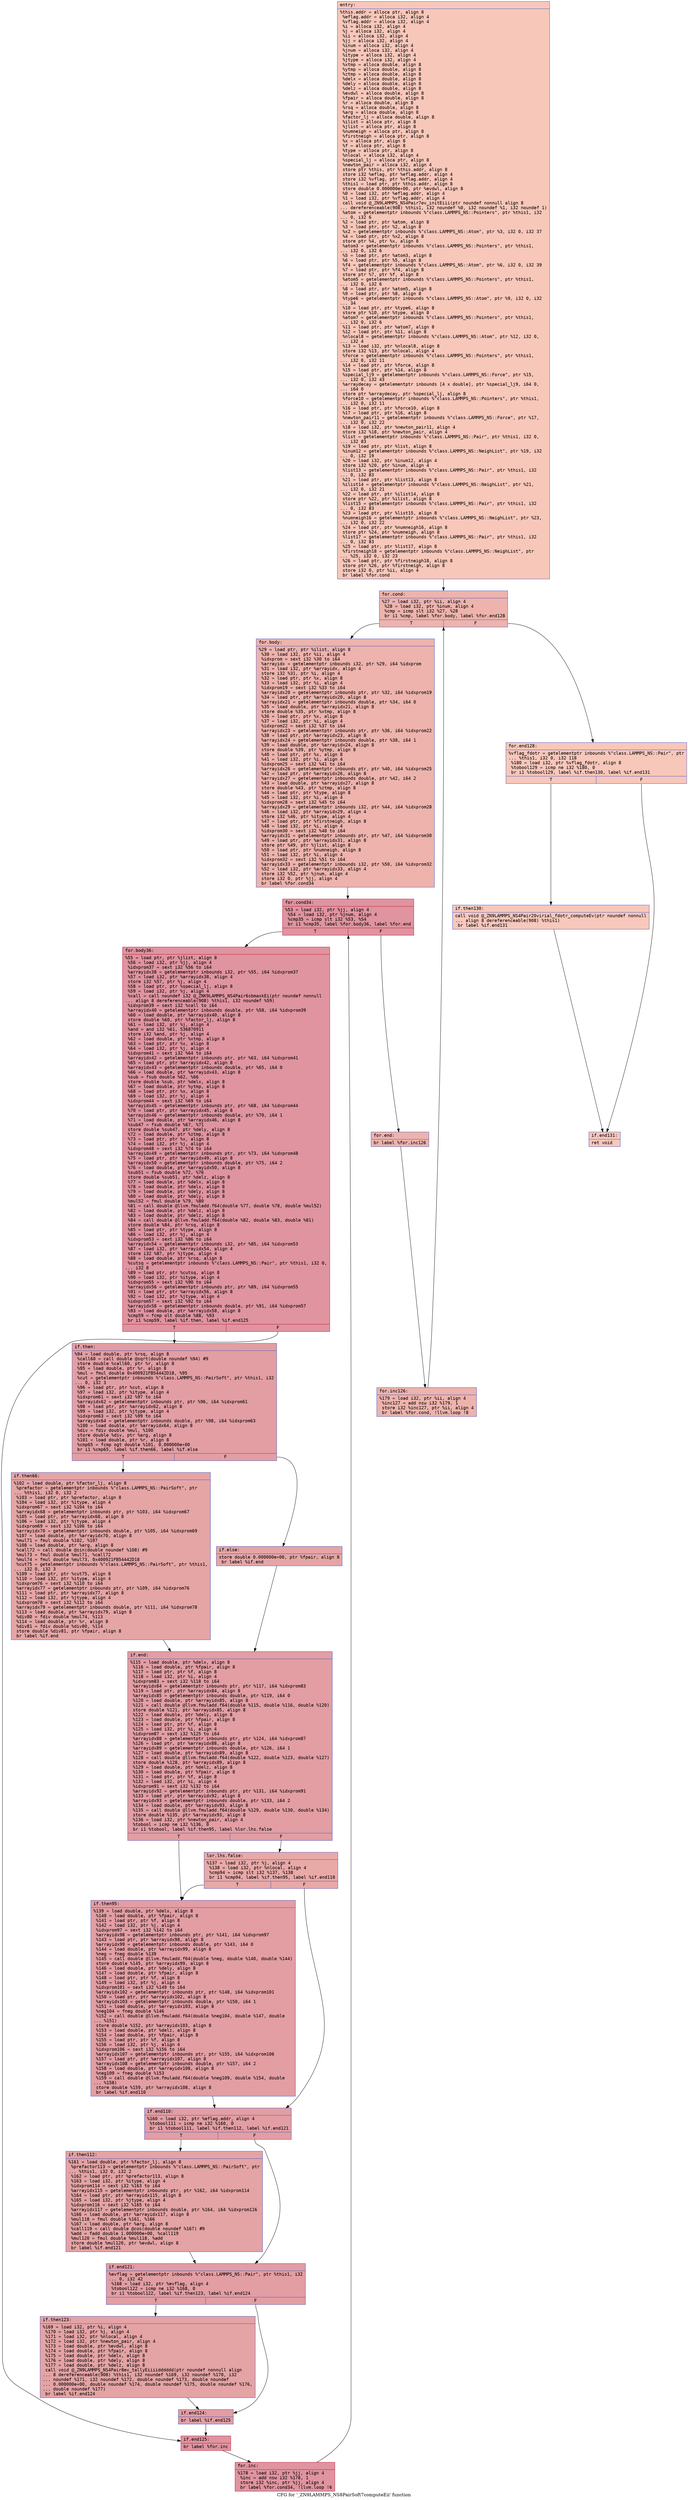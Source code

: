 digraph "CFG for '_ZN9LAMMPS_NS8PairSoft7computeEii' function" {
	label="CFG for '_ZN9LAMMPS_NS8PairSoft7computeEii' function";

	Node0x55bdb03b59f0 [shape=record,color="#3d50c3ff", style=filled, fillcolor="#ec7f6370" fontname="Courier",label="{entry:\l|  %this.addr = alloca ptr, align 8\l  %eflag.addr = alloca i32, align 4\l  %vflag.addr = alloca i32, align 4\l  %i = alloca i32, align 4\l  %j = alloca i32, align 4\l  %ii = alloca i32, align 4\l  %jj = alloca i32, align 4\l  %inum = alloca i32, align 4\l  %jnum = alloca i32, align 4\l  %itype = alloca i32, align 4\l  %jtype = alloca i32, align 4\l  %xtmp = alloca double, align 8\l  %ytmp = alloca double, align 8\l  %ztmp = alloca double, align 8\l  %delx = alloca double, align 8\l  %dely = alloca double, align 8\l  %delz = alloca double, align 8\l  %evdwl = alloca double, align 8\l  %fpair = alloca double, align 8\l  %r = alloca double, align 8\l  %rsq = alloca double, align 8\l  %arg = alloca double, align 8\l  %factor_lj = alloca double, align 8\l  %ilist = alloca ptr, align 8\l  %jlist = alloca ptr, align 8\l  %numneigh = alloca ptr, align 8\l  %firstneigh = alloca ptr, align 8\l  %x = alloca ptr, align 8\l  %f = alloca ptr, align 8\l  %type = alloca ptr, align 8\l  %nlocal = alloca i32, align 4\l  %special_lj = alloca ptr, align 8\l  %newton_pair = alloca i32, align 4\l  store ptr %this, ptr %this.addr, align 8\l  store i32 %eflag, ptr %eflag.addr, align 4\l  store i32 %vflag, ptr %vflag.addr, align 4\l  %this1 = load ptr, ptr %this.addr, align 8\l  store double 0.000000e+00, ptr %evdwl, align 8\l  %0 = load i32, ptr %eflag.addr, align 4\l  %1 = load i32, ptr %vflag.addr, align 4\l  call void @_ZN9LAMMPS_NS4Pair7ev_initEiii(ptr noundef nonnull align 8\l... dereferenceable(908) %this1, i32 noundef %0, i32 noundef %1, i32 noundef 1)\l  %atom = getelementptr inbounds %\"class.LAMMPS_NS::Pointers\", ptr %this1, i32\l... 0, i32 6\l  %2 = load ptr, ptr %atom, align 8\l  %3 = load ptr, ptr %2, align 8\l  %x2 = getelementptr inbounds %\"class.LAMMPS_NS::Atom\", ptr %3, i32 0, i32 37\l  %4 = load ptr, ptr %x2, align 8\l  store ptr %4, ptr %x, align 8\l  %atom3 = getelementptr inbounds %\"class.LAMMPS_NS::Pointers\", ptr %this1,\l... i32 0, i32 6\l  %5 = load ptr, ptr %atom3, align 8\l  %6 = load ptr, ptr %5, align 8\l  %f4 = getelementptr inbounds %\"class.LAMMPS_NS::Atom\", ptr %6, i32 0, i32 39\l  %7 = load ptr, ptr %f4, align 8\l  store ptr %7, ptr %f, align 8\l  %atom5 = getelementptr inbounds %\"class.LAMMPS_NS::Pointers\", ptr %this1,\l... i32 0, i32 6\l  %8 = load ptr, ptr %atom5, align 8\l  %9 = load ptr, ptr %8, align 8\l  %type6 = getelementptr inbounds %\"class.LAMMPS_NS::Atom\", ptr %9, i32 0, i32\l... 34\l  %10 = load ptr, ptr %type6, align 8\l  store ptr %10, ptr %type, align 8\l  %atom7 = getelementptr inbounds %\"class.LAMMPS_NS::Pointers\", ptr %this1,\l... i32 0, i32 6\l  %11 = load ptr, ptr %atom7, align 8\l  %12 = load ptr, ptr %11, align 8\l  %nlocal8 = getelementptr inbounds %\"class.LAMMPS_NS::Atom\", ptr %12, i32 0,\l... i32 4\l  %13 = load i32, ptr %nlocal8, align 8\l  store i32 %13, ptr %nlocal, align 4\l  %force = getelementptr inbounds %\"class.LAMMPS_NS::Pointers\", ptr %this1,\l... i32 0, i32 11\l  %14 = load ptr, ptr %force, align 8\l  %15 = load ptr, ptr %14, align 8\l  %special_lj9 = getelementptr inbounds %\"class.LAMMPS_NS::Force\", ptr %15,\l... i32 0, i32 43\l  %arraydecay = getelementptr inbounds [4 x double], ptr %special_lj9, i64 0,\l... i64 0\l  store ptr %arraydecay, ptr %special_lj, align 8\l  %force10 = getelementptr inbounds %\"class.LAMMPS_NS::Pointers\", ptr %this1,\l... i32 0, i32 11\l  %16 = load ptr, ptr %force10, align 8\l  %17 = load ptr, ptr %16, align 8\l  %newton_pair11 = getelementptr inbounds %\"class.LAMMPS_NS::Force\", ptr %17,\l... i32 0, i32 22\l  %18 = load i32, ptr %newton_pair11, align 4\l  store i32 %18, ptr %newton_pair, align 4\l  %list = getelementptr inbounds %\"class.LAMMPS_NS::Pair\", ptr %this1, i32 0,\l... i32 83\l  %19 = load ptr, ptr %list, align 8\l  %inum12 = getelementptr inbounds %\"class.LAMMPS_NS::NeighList\", ptr %19, i32\l... 0, i32 19\l  %20 = load i32, ptr %inum12, align 4\l  store i32 %20, ptr %inum, align 4\l  %list13 = getelementptr inbounds %\"class.LAMMPS_NS::Pair\", ptr %this1, i32\l... 0, i32 83\l  %21 = load ptr, ptr %list13, align 8\l  %ilist14 = getelementptr inbounds %\"class.LAMMPS_NS::NeighList\", ptr %21,\l... i32 0, i32 21\l  %22 = load ptr, ptr %ilist14, align 8\l  store ptr %22, ptr %ilist, align 8\l  %list15 = getelementptr inbounds %\"class.LAMMPS_NS::Pair\", ptr %this1, i32\l... 0, i32 83\l  %23 = load ptr, ptr %list15, align 8\l  %numneigh16 = getelementptr inbounds %\"class.LAMMPS_NS::NeighList\", ptr %23,\l... i32 0, i32 22\l  %24 = load ptr, ptr %numneigh16, align 8\l  store ptr %24, ptr %numneigh, align 8\l  %list17 = getelementptr inbounds %\"class.LAMMPS_NS::Pair\", ptr %this1, i32\l... 0, i32 83\l  %25 = load ptr, ptr %list17, align 8\l  %firstneigh18 = getelementptr inbounds %\"class.LAMMPS_NS::NeighList\", ptr\l... %25, i32 0, i32 23\l  %26 = load ptr, ptr %firstneigh18, align 8\l  store ptr %26, ptr %firstneigh, align 8\l  store i32 0, ptr %ii, align 4\l  br label %for.cond\l}"];
	Node0x55bdb03b59f0 -> Node0x55bdb03bb920[tooltip="entry -> for.cond\nProbability 100.00%" ];
	Node0x55bdb03bb920 [shape=record,color="#3d50c3ff", style=filled, fillcolor="#d6524470" fontname="Courier",label="{for.cond:\l|  %27 = load i32, ptr %ii, align 4\l  %28 = load i32, ptr %inum, align 4\l  %cmp = icmp slt i32 %27, %28\l  br i1 %cmp, label %for.body, label %for.end128\l|{<s0>T|<s1>F}}"];
	Node0x55bdb03bb920:s0 -> Node0x55bdb03bbbc0[tooltip="for.cond -> for.body\nProbability 96.88%" ];
	Node0x55bdb03bb920:s1 -> Node0x55bdb03bbc40[tooltip="for.cond -> for.end128\nProbability 3.12%" ];
	Node0x55bdb03bbbc0 [shape=record,color="#3d50c3ff", style=filled, fillcolor="#d6524470" fontname="Courier",label="{for.body:\l|  %29 = load ptr, ptr %ilist, align 8\l  %30 = load i32, ptr %ii, align 4\l  %idxprom = sext i32 %30 to i64\l  %arrayidx = getelementptr inbounds i32, ptr %29, i64 %idxprom\l  %31 = load i32, ptr %arrayidx, align 4\l  store i32 %31, ptr %i, align 4\l  %32 = load ptr, ptr %x, align 8\l  %33 = load i32, ptr %i, align 4\l  %idxprom19 = sext i32 %33 to i64\l  %arrayidx20 = getelementptr inbounds ptr, ptr %32, i64 %idxprom19\l  %34 = load ptr, ptr %arrayidx20, align 8\l  %arrayidx21 = getelementptr inbounds double, ptr %34, i64 0\l  %35 = load double, ptr %arrayidx21, align 8\l  store double %35, ptr %xtmp, align 8\l  %36 = load ptr, ptr %x, align 8\l  %37 = load i32, ptr %i, align 4\l  %idxprom22 = sext i32 %37 to i64\l  %arrayidx23 = getelementptr inbounds ptr, ptr %36, i64 %idxprom22\l  %38 = load ptr, ptr %arrayidx23, align 8\l  %arrayidx24 = getelementptr inbounds double, ptr %38, i64 1\l  %39 = load double, ptr %arrayidx24, align 8\l  store double %39, ptr %ytmp, align 8\l  %40 = load ptr, ptr %x, align 8\l  %41 = load i32, ptr %i, align 4\l  %idxprom25 = sext i32 %41 to i64\l  %arrayidx26 = getelementptr inbounds ptr, ptr %40, i64 %idxprom25\l  %42 = load ptr, ptr %arrayidx26, align 8\l  %arrayidx27 = getelementptr inbounds double, ptr %42, i64 2\l  %43 = load double, ptr %arrayidx27, align 8\l  store double %43, ptr %ztmp, align 8\l  %44 = load ptr, ptr %type, align 8\l  %45 = load i32, ptr %i, align 4\l  %idxprom28 = sext i32 %45 to i64\l  %arrayidx29 = getelementptr inbounds i32, ptr %44, i64 %idxprom28\l  %46 = load i32, ptr %arrayidx29, align 4\l  store i32 %46, ptr %itype, align 4\l  %47 = load ptr, ptr %firstneigh, align 8\l  %48 = load i32, ptr %i, align 4\l  %idxprom30 = sext i32 %48 to i64\l  %arrayidx31 = getelementptr inbounds ptr, ptr %47, i64 %idxprom30\l  %49 = load ptr, ptr %arrayidx31, align 8\l  store ptr %49, ptr %jlist, align 8\l  %50 = load ptr, ptr %numneigh, align 8\l  %51 = load i32, ptr %i, align 4\l  %idxprom32 = sext i32 %51 to i64\l  %arrayidx33 = getelementptr inbounds i32, ptr %50, i64 %idxprom32\l  %52 = load i32, ptr %arrayidx33, align 4\l  store i32 %52, ptr %jnum, align 4\l  store i32 0, ptr %jj, align 4\l  br label %for.cond34\l}"];
	Node0x55bdb03bbbc0 -> Node0x55bdb03be320[tooltip="for.body -> for.cond34\nProbability 100.00%" ];
	Node0x55bdb03be320 [shape=record,color="#b70d28ff", style=filled, fillcolor="#b70d2870" fontname="Courier",label="{for.cond34:\l|  %53 = load i32, ptr %jj, align 4\l  %54 = load i32, ptr %jnum, align 4\l  %cmp35 = icmp slt i32 %53, %54\l  br i1 %cmp35, label %for.body36, label %for.end\l|{<s0>T|<s1>F}}"];
	Node0x55bdb03be320:s0 -> Node0x55bdb03be5c0[tooltip="for.cond34 -> for.body36\nProbability 96.88%" ];
	Node0x55bdb03be320:s1 -> Node0x55bdb03be640[tooltip="for.cond34 -> for.end\nProbability 3.12%" ];
	Node0x55bdb03be5c0 [shape=record,color="#b70d28ff", style=filled, fillcolor="#b70d2870" fontname="Courier",label="{for.body36:\l|  %55 = load ptr, ptr %jlist, align 8\l  %56 = load i32, ptr %jj, align 4\l  %idxprom37 = sext i32 %56 to i64\l  %arrayidx38 = getelementptr inbounds i32, ptr %55, i64 %idxprom37\l  %57 = load i32, ptr %arrayidx38, align 4\l  store i32 %57, ptr %j, align 4\l  %58 = load ptr, ptr %special_lj, align 8\l  %59 = load i32, ptr %j, align 4\l  %call = call noundef i32 @_ZNK9LAMMPS_NS4Pair6sbmaskEi(ptr noundef nonnull\l... align 8 dereferenceable(908) %this1, i32 noundef %59)\l  %idxprom39 = sext i32 %call to i64\l  %arrayidx40 = getelementptr inbounds double, ptr %58, i64 %idxprom39\l  %60 = load double, ptr %arrayidx40, align 8\l  store double %60, ptr %factor_lj, align 8\l  %61 = load i32, ptr %j, align 4\l  %and = and i32 %61, 536870911\l  store i32 %and, ptr %j, align 4\l  %62 = load double, ptr %xtmp, align 8\l  %63 = load ptr, ptr %x, align 8\l  %64 = load i32, ptr %j, align 4\l  %idxprom41 = sext i32 %64 to i64\l  %arrayidx42 = getelementptr inbounds ptr, ptr %63, i64 %idxprom41\l  %65 = load ptr, ptr %arrayidx42, align 8\l  %arrayidx43 = getelementptr inbounds double, ptr %65, i64 0\l  %66 = load double, ptr %arrayidx43, align 8\l  %sub = fsub double %62, %66\l  store double %sub, ptr %delx, align 8\l  %67 = load double, ptr %ytmp, align 8\l  %68 = load ptr, ptr %x, align 8\l  %69 = load i32, ptr %j, align 4\l  %idxprom44 = sext i32 %69 to i64\l  %arrayidx45 = getelementptr inbounds ptr, ptr %68, i64 %idxprom44\l  %70 = load ptr, ptr %arrayidx45, align 8\l  %arrayidx46 = getelementptr inbounds double, ptr %70, i64 1\l  %71 = load double, ptr %arrayidx46, align 8\l  %sub47 = fsub double %67, %71\l  store double %sub47, ptr %dely, align 8\l  %72 = load double, ptr %ztmp, align 8\l  %73 = load ptr, ptr %x, align 8\l  %74 = load i32, ptr %j, align 4\l  %idxprom48 = sext i32 %74 to i64\l  %arrayidx49 = getelementptr inbounds ptr, ptr %73, i64 %idxprom48\l  %75 = load ptr, ptr %arrayidx49, align 8\l  %arrayidx50 = getelementptr inbounds double, ptr %75, i64 2\l  %76 = load double, ptr %arrayidx50, align 8\l  %sub51 = fsub double %72, %76\l  store double %sub51, ptr %delz, align 8\l  %77 = load double, ptr %delx, align 8\l  %78 = load double, ptr %delx, align 8\l  %79 = load double, ptr %dely, align 8\l  %80 = load double, ptr %dely, align 8\l  %mul52 = fmul double %79, %80\l  %81 = call double @llvm.fmuladd.f64(double %77, double %78, double %mul52)\l  %82 = load double, ptr %delz, align 8\l  %83 = load double, ptr %delz, align 8\l  %84 = call double @llvm.fmuladd.f64(double %82, double %83, double %81)\l  store double %84, ptr %rsq, align 8\l  %85 = load ptr, ptr %type, align 8\l  %86 = load i32, ptr %j, align 4\l  %idxprom53 = sext i32 %86 to i64\l  %arrayidx54 = getelementptr inbounds i32, ptr %85, i64 %idxprom53\l  %87 = load i32, ptr %arrayidx54, align 4\l  store i32 %87, ptr %jtype, align 4\l  %88 = load double, ptr %rsq, align 8\l  %cutsq = getelementptr inbounds %\"class.LAMMPS_NS::Pair\", ptr %this1, i32 0,\l... i32 8\l  %89 = load ptr, ptr %cutsq, align 8\l  %90 = load i32, ptr %itype, align 4\l  %idxprom55 = sext i32 %90 to i64\l  %arrayidx56 = getelementptr inbounds ptr, ptr %89, i64 %idxprom55\l  %91 = load ptr, ptr %arrayidx56, align 8\l  %92 = load i32, ptr %jtype, align 4\l  %idxprom57 = sext i32 %92 to i64\l  %arrayidx58 = getelementptr inbounds double, ptr %91, i64 %idxprom57\l  %93 = load double, ptr %arrayidx58, align 8\l  %cmp59 = fcmp olt double %88, %93\l  br i1 %cmp59, label %if.then, label %if.end125\l|{<s0>T|<s1>F}}"];
	Node0x55bdb03be5c0:s0 -> Node0x55bdb03b6500[tooltip="for.body36 -> if.then\nProbability 50.00%" ];
	Node0x55bdb03be5c0:s1 -> Node0x55bdb03b6570[tooltip="for.body36 -> if.end125\nProbability 50.00%" ];
	Node0x55bdb03b6500 [shape=record,color="#3d50c3ff", style=filled, fillcolor="#be242e70" fontname="Courier",label="{if.then:\l|  %94 = load double, ptr %rsq, align 8\l  %call60 = call double @sqrt(double noundef %94) #9\l  store double %call60, ptr %r, align 8\l  %95 = load double, ptr %r, align 8\l  %mul = fmul double 0x400921FB54442D18, %95\l  %cut = getelementptr inbounds %\"class.LAMMPS_NS::PairSoft\", ptr %this1, i32\l... 0, i32 3\l  %96 = load ptr, ptr %cut, align 8\l  %97 = load i32, ptr %itype, align 4\l  %idxprom61 = sext i32 %97 to i64\l  %arrayidx62 = getelementptr inbounds ptr, ptr %96, i64 %idxprom61\l  %98 = load ptr, ptr %arrayidx62, align 8\l  %99 = load i32, ptr %jtype, align 4\l  %idxprom63 = sext i32 %99 to i64\l  %arrayidx64 = getelementptr inbounds double, ptr %98, i64 %idxprom63\l  %100 = load double, ptr %arrayidx64, align 8\l  %div = fdiv double %mul, %100\l  store double %div, ptr %arg, align 8\l  %101 = load double, ptr %r, align 8\l  %cmp65 = fcmp ogt double %101, 0.000000e+00\l  br i1 %cmp65, label %if.then66, label %if.else\l|{<s0>T|<s1>F}}"];
	Node0x55bdb03b6500:s0 -> Node0x55bdb03bdb10[tooltip="if.then -> if.then66\nProbability 50.00%" ];
	Node0x55bdb03b6500:s1 -> Node0x55bdb03bdb90[tooltip="if.then -> if.else\nProbability 50.00%" ];
	Node0x55bdb03bdb10 [shape=record,color="#3d50c3ff", style=filled, fillcolor="#c5333470" fontname="Courier",label="{if.then66:\l|  %102 = load double, ptr %factor_lj, align 8\l  %prefactor = getelementptr inbounds %\"class.LAMMPS_NS::PairSoft\", ptr\l... %this1, i32 0, i32 2\l  %103 = load ptr, ptr %prefactor, align 8\l  %104 = load i32, ptr %itype, align 4\l  %idxprom67 = sext i32 %104 to i64\l  %arrayidx68 = getelementptr inbounds ptr, ptr %103, i64 %idxprom67\l  %105 = load ptr, ptr %arrayidx68, align 8\l  %106 = load i32, ptr %jtype, align 4\l  %idxprom69 = sext i32 %106 to i64\l  %arrayidx70 = getelementptr inbounds double, ptr %105, i64 %idxprom69\l  %107 = load double, ptr %arrayidx70, align 8\l  %mul71 = fmul double %102, %107\l  %108 = load double, ptr %arg, align 8\l  %call72 = call double @sin(double noundef %108) #9\l  %mul73 = fmul double %mul71, %call72\l  %mul74 = fmul double %mul73, 0x400921FB54442D18\l  %cut75 = getelementptr inbounds %\"class.LAMMPS_NS::PairSoft\", ptr %this1,\l... i32 0, i32 3\l  %109 = load ptr, ptr %cut75, align 8\l  %110 = load i32, ptr %itype, align 4\l  %idxprom76 = sext i32 %110 to i64\l  %arrayidx77 = getelementptr inbounds ptr, ptr %109, i64 %idxprom76\l  %111 = load ptr, ptr %arrayidx77, align 8\l  %112 = load i32, ptr %jtype, align 4\l  %idxprom78 = sext i32 %112 to i64\l  %arrayidx79 = getelementptr inbounds double, ptr %111, i64 %idxprom78\l  %113 = load double, ptr %arrayidx79, align 8\l  %div80 = fdiv double %mul74, %113\l  %114 = load double, ptr %r, align 8\l  %div81 = fdiv double %div80, %114\l  store double %div81, ptr %fpair, align 8\l  br label %if.end\l}"];
	Node0x55bdb03bdb10 -> Node0x55bdb03c5860[tooltip="if.then66 -> if.end\nProbability 100.00%" ];
	Node0x55bdb03bdb90 [shape=record,color="#3d50c3ff", style=filled, fillcolor="#c5333470" fontname="Courier",label="{if.else:\l|  store double 0.000000e+00, ptr %fpair, align 8\l  br label %if.end\l}"];
	Node0x55bdb03bdb90 -> Node0x55bdb03c5860[tooltip="if.else -> if.end\nProbability 100.00%" ];
	Node0x55bdb03c5860 [shape=record,color="#3d50c3ff", style=filled, fillcolor="#be242e70" fontname="Courier",label="{if.end:\l|  %115 = load double, ptr %delx, align 8\l  %116 = load double, ptr %fpair, align 8\l  %117 = load ptr, ptr %f, align 8\l  %118 = load i32, ptr %i, align 4\l  %idxprom83 = sext i32 %118 to i64\l  %arrayidx84 = getelementptr inbounds ptr, ptr %117, i64 %idxprom83\l  %119 = load ptr, ptr %arrayidx84, align 8\l  %arrayidx85 = getelementptr inbounds double, ptr %119, i64 0\l  %120 = load double, ptr %arrayidx85, align 8\l  %121 = call double @llvm.fmuladd.f64(double %115, double %116, double %120)\l  store double %121, ptr %arrayidx85, align 8\l  %122 = load double, ptr %dely, align 8\l  %123 = load double, ptr %fpair, align 8\l  %124 = load ptr, ptr %f, align 8\l  %125 = load i32, ptr %i, align 4\l  %idxprom87 = sext i32 %125 to i64\l  %arrayidx88 = getelementptr inbounds ptr, ptr %124, i64 %idxprom87\l  %126 = load ptr, ptr %arrayidx88, align 8\l  %arrayidx89 = getelementptr inbounds double, ptr %126, i64 1\l  %127 = load double, ptr %arrayidx89, align 8\l  %128 = call double @llvm.fmuladd.f64(double %122, double %123, double %127)\l  store double %128, ptr %arrayidx89, align 8\l  %129 = load double, ptr %delz, align 8\l  %130 = load double, ptr %fpair, align 8\l  %131 = load ptr, ptr %f, align 8\l  %132 = load i32, ptr %i, align 4\l  %idxprom91 = sext i32 %132 to i64\l  %arrayidx92 = getelementptr inbounds ptr, ptr %131, i64 %idxprom91\l  %133 = load ptr, ptr %arrayidx92, align 8\l  %arrayidx93 = getelementptr inbounds double, ptr %133, i64 2\l  %134 = load double, ptr %arrayidx93, align 8\l  %135 = call double @llvm.fmuladd.f64(double %129, double %130, double %134)\l  store double %135, ptr %arrayidx93, align 8\l  %136 = load i32, ptr %newton_pair, align 4\l  %tobool = icmp ne i32 %136, 0\l  br i1 %tobool, label %if.then95, label %lor.lhs.false\l|{<s0>T|<s1>F}}"];
	Node0x55bdb03c5860:s0 -> Node0x55bdb03c6ef0[tooltip="if.end -> if.then95\nProbability 62.50%" ];
	Node0x55bdb03c5860:s1 -> Node0x55bdb03c6f40[tooltip="if.end -> lor.lhs.false\nProbability 37.50%" ];
	Node0x55bdb03c6f40 [shape=record,color="#3d50c3ff", style=filled, fillcolor="#ca3b3770" fontname="Courier",label="{lor.lhs.false:\l|  %137 = load i32, ptr %j, align 4\l  %138 = load i32, ptr %nlocal, align 4\l  %cmp94 = icmp slt i32 %137, %138\l  br i1 %cmp94, label %if.then95, label %if.end110\l|{<s0>T|<s1>F}}"];
	Node0x55bdb03c6f40:s0 -> Node0x55bdb03c6ef0[tooltip="lor.lhs.false -> if.then95\nProbability 50.00%" ];
	Node0x55bdb03c6f40:s1 -> Node0x55bdb03c71d0[tooltip="lor.lhs.false -> if.end110\nProbability 50.00%" ];
	Node0x55bdb03c6ef0 [shape=record,color="#3d50c3ff", style=filled, fillcolor="#be242e70" fontname="Courier",label="{if.then95:\l|  %139 = load double, ptr %delx, align 8\l  %140 = load double, ptr %fpair, align 8\l  %141 = load ptr, ptr %f, align 8\l  %142 = load i32, ptr %j, align 4\l  %idxprom97 = sext i32 %142 to i64\l  %arrayidx98 = getelementptr inbounds ptr, ptr %141, i64 %idxprom97\l  %143 = load ptr, ptr %arrayidx98, align 8\l  %arrayidx99 = getelementptr inbounds double, ptr %143, i64 0\l  %144 = load double, ptr %arrayidx99, align 8\l  %neg = fneg double %139\l  %145 = call double @llvm.fmuladd.f64(double %neg, double %140, double %144)\l  store double %145, ptr %arrayidx99, align 8\l  %146 = load double, ptr %dely, align 8\l  %147 = load double, ptr %fpair, align 8\l  %148 = load ptr, ptr %f, align 8\l  %149 = load i32, ptr %j, align 4\l  %idxprom101 = sext i32 %149 to i64\l  %arrayidx102 = getelementptr inbounds ptr, ptr %148, i64 %idxprom101\l  %150 = load ptr, ptr %arrayidx102, align 8\l  %arrayidx103 = getelementptr inbounds double, ptr %150, i64 1\l  %151 = load double, ptr %arrayidx103, align 8\l  %neg104 = fneg double %146\l  %152 = call double @llvm.fmuladd.f64(double %neg104, double %147, double\l... %151)\l  store double %152, ptr %arrayidx103, align 8\l  %153 = load double, ptr %delz, align 8\l  %154 = load double, ptr %fpair, align 8\l  %155 = load ptr, ptr %f, align 8\l  %156 = load i32, ptr %j, align 4\l  %idxprom106 = sext i32 %156 to i64\l  %arrayidx107 = getelementptr inbounds ptr, ptr %155, i64 %idxprom106\l  %157 = load ptr, ptr %arrayidx107, align 8\l  %arrayidx108 = getelementptr inbounds double, ptr %157, i64 2\l  %158 = load double, ptr %arrayidx108, align 8\l  %neg109 = fneg double %153\l  %159 = call double @llvm.fmuladd.f64(double %neg109, double %154, double\l... %158)\l  store double %159, ptr %arrayidx108, align 8\l  br label %if.end110\l}"];
	Node0x55bdb03c6ef0 -> Node0x55bdb03c71d0[tooltip="if.then95 -> if.end110\nProbability 100.00%" ];
	Node0x55bdb03c71d0 [shape=record,color="#3d50c3ff", style=filled, fillcolor="#be242e70" fontname="Courier",label="{if.end110:\l|  %160 = load i32, ptr %eflag.addr, align 4\l  %tobool111 = icmp ne i32 %160, 0\l  br i1 %tobool111, label %if.then112, label %if.end121\l|{<s0>T|<s1>F}}"];
	Node0x55bdb03c71d0:s0 -> Node0x55bdb03c8a40[tooltip="if.end110 -> if.then112\nProbability 62.50%" ];
	Node0x55bdb03c71d0:s1 -> Node0x55bdb03c8a90[tooltip="if.end110 -> if.end121\nProbability 37.50%" ];
	Node0x55bdb03c8a40 [shape=record,color="#3d50c3ff", style=filled, fillcolor="#c32e3170" fontname="Courier",label="{if.then112:\l|  %161 = load double, ptr %factor_lj, align 8\l  %prefactor113 = getelementptr inbounds %\"class.LAMMPS_NS::PairSoft\", ptr\l... %this1, i32 0, i32 2\l  %162 = load ptr, ptr %prefactor113, align 8\l  %163 = load i32, ptr %itype, align 4\l  %idxprom114 = sext i32 %163 to i64\l  %arrayidx115 = getelementptr inbounds ptr, ptr %162, i64 %idxprom114\l  %164 = load ptr, ptr %arrayidx115, align 8\l  %165 = load i32, ptr %jtype, align 4\l  %idxprom116 = sext i32 %165 to i64\l  %arrayidx117 = getelementptr inbounds double, ptr %164, i64 %idxprom116\l  %166 = load double, ptr %arrayidx117, align 8\l  %mul118 = fmul double %161, %166\l  %167 = load double, ptr %arg, align 8\l  %call119 = call double @cos(double noundef %167) #9\l  %add = fadd double 1.000000e+00, %call119\l  %mul120 = fmul double %mul118, %add\l  store double %mul120, ptr %evdwl, align 8\l  br label %if.end121\l}"];
	Node0x55bdb03c8a40 -> Node0x55bdb03c8a90[tooltip="if.then112 -> if.end121\nProbability 100.00%" ];
	Node0x55bdb03c8a90 [shape=record,color="#3d50c3ff", style=filled, fillcolor="#be242e70" fontname="Courier",label="{if.end121:\l|  %evflag = getelementptr inbounds %\"class.LAMMPS_NS::Pair\", ptr %this1, i32\l... 0, i32 42\l  %168 = load i32, ptr %evflag, align 4\l  %tobool122 = icmp ne i32 %168, 0\l  br i1 %tobool122, label %if.then123, label %if.end124\l|{<s0>T|<s1>F}}"];
	Node0x55bdb03c8a90:s0 -> Node0x55bdb03c9a30[tooltip="if.end121 -> if.then123\nProbability 62.50%" ];
	Node0x55bdb03c8a90:s1 -> Node0x55bdb03c9ab0[tooltip="if.end121 -> if.end124\nProbability 37.50%" ];
	Node0x55bdb03c9a30 [shape=record,color="#3d50c3ff", style=filled, fillcolor="#c32e3170" fontname="Courier",label="{if.then123:\l|  %169 = load i32, ptr %i, align 4\l  %170 = load i32, ptr %j, align 4\l  %171 = load i32, ptr %nlocal, align 4\l  %172 = load i32, ptr %newton_pair, align 4\l  %173 = load double, ptr %evdwl, align 8\l  %174 = load double, ptr %fpair, align 8\l  %175 = load double, ptr %delx, align 8\l  %176 = load double, ptr %dely, align 8\l  %177 = load double, ptr %delz, align 8\l  call void @_ZN9LAMMPS_NS4Pair8ev_tallyEiiiidddddd(ptr noundef nonnull align\l... 8 dereferenceable(908) %this1, i32 noundef %169, i32 noundef %170, i32\l... noundef %171, i32 noundef %172, double noundef %173, double noundef\l... 0.000000e+00, double noundef %174, double noundef %175, double noundef %176,\l... double noundef %177)\l  br label %if.end124\l}"];
	Node0x55bdb03c9a30 -> Node0x55bdb03c9ab0[tooltip="if.then123 -> if.end124\nProbability 100.00%" ];
	Node0x55bdb03c9ab0 [shape=record,color="#3d50c3ff", style=filled, fillcolor="#be242e70" fontname="Courier",label="{if.end124:\l|  br label %if.end125\l}"];
	Node0x55bdb03c9ab0 -> Node0x55bdb03b6570[tooltip="if.end124 -> if.end125\nProbability 100.00%" ];
	Node0x55bdb03b6570 [shape=record,color="#b70d28ff", style=filled, fillcolor="#b70d2870" fontname="Courier",label="{if.end125:\l|  br label %for.inc\l}"];
	Node0x55bdb03b6570 -> Node0x55bdb03ca6a0[tooltip="if.end125 -> for.inc\nProbability 100.00%" ];
	Node0x55bdb03ca6a0 [shape=record,color="#b70d28ff", style=filled, fillcolor="#b70d2870" fontname="Courier",label="{for.inc:\l|  %178 = load i32, ptr %jj, align 4\l  %inc = add nsw i32 %178, 1\l  store i32 %inc, ptr %jj, align 4\l  br label %for.cond34, !llvm.loop !6\l}"];
	Node0x55bdb03ca6a0 -> Node0x55bdb03be320[tooltip="for.inc -> for.cond34\nProbability 100.00%" ];
	Node0x55bdb03be640 [shape=record,color="#3d50c3ff", style=filled, fillcolor="#d6524470" fontname="Courier",label="{for.end:\l|  br label %for.inc126\l}"];
	Node0x55bdb03be640 -> Node0x55bdb03cb3c0[tooltip="for.end -> for.inc126\nProbability 100.00%" ];
	Node0x55bdb03cb3c0 [shape=record,color="#3d50c3ff", style=filled, fillcolor="#d6524470" fontname="Courier",label="{for.inc126:\l|  %179 = load i32, ptr %ii, align 4\l  %inc127 = add nsw i32 %179, 1\l  store i32 %inc127, ptr %ii, align 4\l  br label %for.cond, !llvm.loop !8\l}"];
	Node0x55bdb03cb3c0 -> Node0x55bdb03bb920[tooltip="for.inc126 -> for.cond\nProbability 100.00%" ];
	Node0x55bdb03bbc40 [shape=record,color="#3d50c3ff", style=filled, fillcolor="#ec7f6370" fontname="Courier",label="{for.end128:\l|  %vflag_fdotr = getelementptr inbounds %\"class.LAMMPS_NS::Pair\", ptr\l... %this1, i32 0, i32 118\l  %180 = load i32, ptr %vflag_fdotr, align 8\l  %tobool129 = icmp ne i32 %180, 0\l  br i1 %tobool129, label %if.then130, label %if.end131\l|{<s0>T|<s1>F}}"];
	Node0x55bdb03bbc40:s0 -> Node0x55bdb03cb9e0[tooltip="for.end128 -> if.then130\nProbability 62.50%" ];
	Node0x55bdb03bbc40:s1 -> Node0x55bdb03cba60[tooltip="for.end128 -> if.end131\nProbability 37.50%" ];
	Node0x55bdb03cb9e0 [shape=record,color="#3d50c3ff", style=filled, fillcolor="#ed836670" fontname="Courier",label="{if.then130:\l|  call void @_ZN9LAMMPS_NS4Pair20virial_fdotr_computeEv(ptr noundef nonnull\l... align 8 dereferenceable(908) %this1)\l  br label %if.end131\l}"];
	Node0x55bdb03cb9e0 -> Node0x55bdb03cba60[tooltip="if.then130 -> if.end131\nProbability 100.00%" ];
	Node0x55bdb03cba60 [shape=record,color="#3d50c3ff", style=filled, fillcolor="#ec7f6370" fontname="Courier",label="{if.end131:\l|  ret void\l}"];
}
